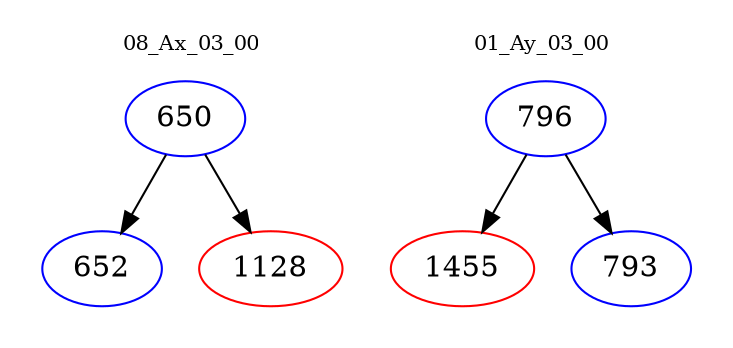 digraph{
subgraph cluster_0 {
color = white
label = "08_Ax_03_00";
fontsize=10;
T0_650 [label="650", color="blue"]
T0_650 -> T0_652 [color="black"]
T0_652 [label="652", color="blue"]
T0_650 -> T0_1128 [color="black"]
T0_1128 [label="1128", color="red"]
}
subgraph cluster_1 {
color = white
label = "01_Ay_03_00";
fontsize=10;
T1_796 [label="796", color="blue"]
T1_796 -> T1_1455 [color="black"]
T1_1455 [label="1455", color="red"]
T1_796 -> T1_793 [color="black"]
T1_793 [label="793", color="blue"]
}
}
